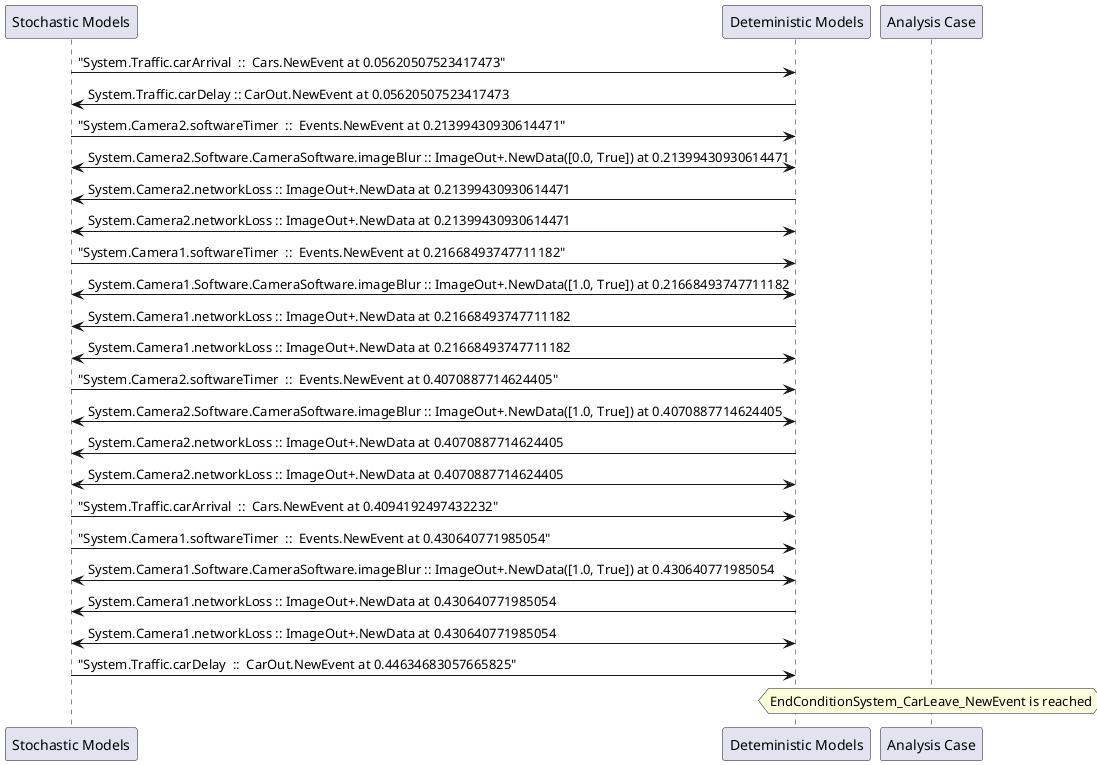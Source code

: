 
	@startuml
	participant "Stochastic Models" as stochmodel
	participant "Deteministic Models" as detmodel
	participant "Analysis Case" as analysis
	{11698_stop} stochmodel -> detmodel : "System.Traffic.carArrival  ::  Cars.NewEvent at 0.05620507523417473"
{11710_start} detmodel -> stochmodel : System.Traffic.carDelay :: CarOut.NewEvent at 0.05620507523417473
{11682_stop} stochmodel -> detmodel : "System.Camera2.softwareTimer  ::  Events.NewEvent at 0.21399430930614471"
detmodel <-> stochmodel : System.Camera2.Software.CameraSoftware.imageBlur :: ImageOut+.NewData([0.0, True]) at 0.21399430930614471
detmodel -> stochmodel : System.Camera2.networkLoss :: ImageOut+.NewData at 0.21399430930614471
detmodel <-> stochmodel : System.Camera2.networkLoss :: ImageOut+.NewData at 0.21399430930614471
{11666_stop} stochmodel -> detmodel : "System.Camera1.softwareTimer  ::  Events.NewEvent at 0.21668493747711182"
detmodel <-> stochmodel : System.Camera1.Software.CameraSoftware.imageBlur :: ImageOut+.NewData([1.0, True]) at 0.21668493747711182
detmodel -> stochmodel : System.Camera1.networkLoss :: ImageOut+.NewData at 0.21668493747711182
detmodel <-> stochmodel : System.Camera1.networkLoss :: ImageOut+.NewData at 0.21668493747711182
{11683_stop} stochmodel -> detmodel : "System.Camera2.softwareTimer  ::  Events.NewEvent at 0.4070887714624405"
detmodel <-> stochmodel : System.Camera2.Software.CameraSoftware.imageBlur :: ImageOut+.NewData([1.0, True]) at 0.4070887714624405
detmodel -> stochmodel : System.Camera2.networkLoss :: ImageOut+.NewData at 0.4070887714624405
detmodel <-> stochmodel : System.Camera2.networkLoss :: ImageOut+.NewData at 0.4070887714624405
{11699_stop} stochmodel -> detmodel : "System.Traffic.carArrival  ::  Cars.NewEvent at 0.4094192497432232"
{11667_stop} stochmodel -> detmodel : "System.Camera1.softwareTimer  ::  Events.NewEvent at 0.430640771985054"
detmodel <-> stochmodel : System.Camera1.Software.CameraSoftware.imageBlur :: ImageOut+.NewData([1.0, True]) at 0.430640771985054
detmodel -> stochmodel : System.Camera1.networkLoss :: ImageOut+.NewData at 0.430640771985054
detmodel <-> stochmodel : System.Camera1.networkLoss :: ImageOut+.NewData at 0.430640771985054
{11710_stop} stochmodel -> detmodel : "System.Traffic.carDelay  ::  CarOut.NewEvent at 0.44634683057665825"
{11710_start} <-> {11710_stop} : delay
hnote over analysis 
EndConditionSystem_CarLeave_NewEvent is reached
endnote
@enduml